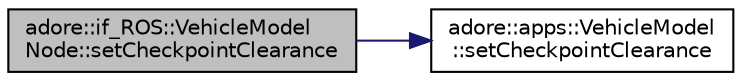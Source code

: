 digraph "adore::if_ROS::VehicleModelNode::setCheckpointClearance"
{
 // LATEX_PDF_SIZE
  edge [fontname="Helvetica",fontsize="10",labelfontname="Helvetica",labelfontsize="10"];
  node [fontname="Helvetica",fontsize="10",shape=record];
  rankdir="LR";
  Node1 [label="adore::if_ROS::VehicleModel\lNode::setCheckpointClearance",height=0.2,width=0.4,color="black", fillcolor="grey75", style="filled", fontcolor="black",tooltip=" "];
  Node1 -> Node2 [color="midnightblue",fontsize="10",style="solid",fontname="Helvetica"];
  Node2 [label="adore::apps::VehicleModel\l::setCheckpointClearance",height=0.2,width=0.4,color="black", fillcolor="white", style="filled",URL="$classadore_1_1apps_1_1VehicleModel.html#adb21e8e7003d91fcb2655e4622800b28",tooltip="confirmation of current checkout"];
}
